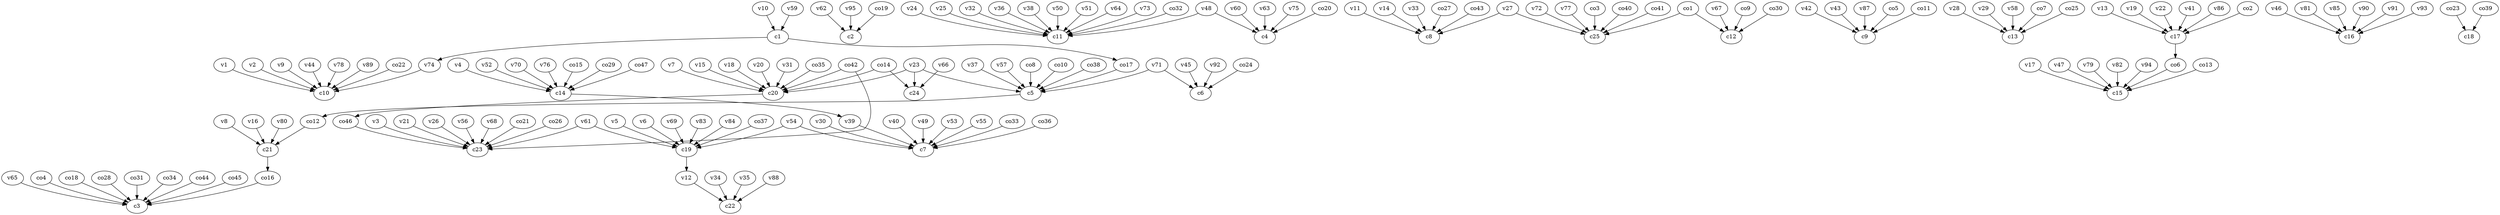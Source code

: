 strict digraph  {
c1;
c2;
c3;
c4;
c5;
c6;
c7;
c8;
c9;
c10;
c11;
c12;
c13;
c14;
c15;
c16;
c17;
c18;
c19;
c20;
c21;
c22;
c23;
c24;
c25;
v1;
v2;
v3;
v4;
v5;
v6;
v7;
v8;
v9;
v10;
v11;
v12;
v13;
v14;
v15;
v16;
v17;
v18;
v19;
v20;
v21;
v22;
v23;
v24;
v25;
v26;
v27;
v28;
v29;
v30;
v31;
v32;
v33;
v34;
v35;
v36;
v37;
v38;
v39;
v40;
v41;
v42;
v43;
v44;
v45;
v46;
v47;
v48;
v49;
v50;
v51;
v52;
v53;
v54;
v55;
v56;
v57;
v58;
v59;
v60;
v61;
v62;
v63;
v64;
v65;
v66;
v67;
v68;
v69;
v70;
v71;
v72;
v73;
v74;
v75;
v76;
v77;
v78;
v79;
v80;
v81;
v82;
v83;
v84;
v85;
v86;
v87;
v88;
v89;
v90;
v91;
v92;
v93;
v94;
v95;
co1;
co2;
co3;
co4;
co5;
co6;
co7;
co8;
co9;
co10;
co11;
co12;
co13;
co14;
co15;
co16;
co17;
co18;
co19;
co20;
co21;
co22;
co23;
co24;
co25;
co26;
co27;
co28;
co29;
co30;
co31;
co32;
co33;
co34;
co35;
co36;
co37;
co38;
co39;
co40;
co41;
co42;
co43;
co44;
co45;
co46;
co47;
c1 -> co17  [weight=1];
c1 -> v74  [weight=1];
c5 -> co12  [weight=1];
c14 -> v39  [weight=1];
c17 -> co6  [weight=1];
c19 -> v12  [weight=1];
c20 -> co46  [weight=1];
c21 -> co16  [weight=1];
v1 -> c10  [weight=1];
v2 -> c10  [weight=1];
v3 -> c23  [weight=1];
v4 -> c14  [weight=1];
v5 -> c19  [weight=1];
v6 -> c19  [weight=1];
v7 -> c20  [weight=1];
v8 -> c21  [weight=1];
v9 -> c10  [weight=1];
v10 -> c1  [weight=1];
v11 -> c8  [weight=1];
v12 -> c22  [weight=1];
v13 -> c17  [weight=1];
v14 -> c8  [weight=1];
v15 -> c20  [weight=1];
v16 -> c21  [weight=1];
v17 -> c15  [weight=1];
v18 -> c20  [weight=1];
v19 -> c17  [weight=1];
v20 -> c20  [weight=1];
v21 -> c23  [weight=1];
v22 -> c17  [weight=1];
v23 -> c20  [weight=1];
v23 -> c24  [weight=1];
v23 -> c5  [weight=1];
v24 -> c11  [weight=1];
v25 -> c11  [weight=1];
v26 -> c23  [weight=1];
v27 -> c8  [weight=1];
v27 -> c25  [weight=1];
v28 -> c13  [weight=1];
v29 -> c13  [weight=1];
v30 -> c7  [weight=1];
v31 -> c20  [weight=1];
v32 -> c11  [weight=1];
v33 -> c8  [weight=1];
v34 -> c22  [weight=1];
v35 -> c22  [weight=1];
v36 -> c11  [weight=1];
v37 -> c5  [weight=1];
v38 -> c11  [weight=1];
v39 -> c7  [weight=1];
v40 -> c7  [weight=1];
v41 -> c17  [weight=1];
v42 -> c9  [weight=1];
v43 -> c9  [weight=1];
v44 -> c10  [weight=1];
v45 -> c6  [weight=1];
v46 -> c16  [weight=1];
v47 -> c15  [weight=1];
v48 -> c11  [weight=1];
v48 -> c4  [weight=1];
v49 -> c7  [weight=1];
v50 -> c11  [weight=1];
v51 -> c11  [weight=1];
v52 -> c14  [weight=1];
v53 -> c7  [weight=1];
v54 -> c7  [weight=1];
v54 -> c19  [weight=1];
v55 -> c7  [weight=1];
v56 -> c23  [weight=1];
v57 -> c5  [weight=1];
v58 -> c13  [weight=1];
v59 -> c1  [weight=1];
v60 -> c4  [weight=1];
v61 -> c23  [weight=1];
v61 -> c19  [weight=1];
v62 -> c2  [weight=1];
v63 -> c4  [weight=1];
v64 -> c11  [weight=1];
v65 -> c3  [weight=1];
v66 -> c24  [weight=1];
v67 -> c12  [weight=1];
v68 -> c23  [weight=1];
v69 -> c19  [weight=1];
v70 -> c14  [weight=1];
v71 -> c5  [weight=1];
v71 -> c6  [weight=1];
v72 -> c25  [weight=1];
v73 -> c11  [weight=1];
v74 -> c10  [weight=1];
v75 -> c4  [weight=1];
v76 -> c14  [weight=1];
v77 -> c25  [weight=1];
v78 -> c10  [weight=1];
v79 -> c15  [weight=1];
v80 -> c21  [weight=1];
v81 -> c16  [weight=1];
v82 -> c15  [weight=1];
v83 -> c19  [weight=1];
v84 -> c19  [weight=1];
v85 -> c16  [weight=1];
v86 -> c17  [weight=1];
v87 -> c9  [weight=1];
v88 -> c22  [weight=1];
v89 -> c10  [weight=1];
v90 -> c16  [weight=1];
v91 -> c16  [weight=1];
v92 -> c6  [weight=1];
v93 -> c16  [weight=1];
v94 -> c15  [weight=1];
v95 -> c2  [weight=1];
co1 -> c12  [weight=1];
co1 -> c25  [weight=1];
co2 -> c17  [weight=1];
co3 -> c25  [weight=1];
co4 -> c3  [weight=1];
co5 -> c9  [weight=1];
co6 -> c15  [weight=1];
co7 -> c13  [weight=1];
co8 -> c5  [weight=1];
co9 -> c12  [weight=1];
co10 -> c5  [weight=1];
co11 -> c9  [weight=1];
co12 -> c21  [weight=1];
co13 -> c15  [weight=1];
co14 -> c24  [weight=1];
co14 -> c20  [weight=1];
co15 -> c14  [weight=1];
co16 -> c3  [weight=1];
co17 -> c5  [weight=1];
co18 -> c3  [weight=1];
co19 -> c2  [weight=1];
co20 -> c4  [weight=1];
co21 -> c23  [weight=1];
co22 -> c10  [weight=1];
co23 -> c18  [weight=1];
co24 -> c6  [weight=1];
co25 -> c13  [weight=1];
co26 -> c23  [weight=1];
co27 -> c8  [weight=1];
co28 -> c3  [weight=1];
co29 -> c14  [weight=1];
co30 -> c12  [weight=1];
co31 -> c3  [weight=1];
co32 -> c11  [weight=1];
co33 -> c7  [weight=1];
co34 -> c3  [weight=1];
co35 -> c20  [weight=1];
co36 -> c7  [weight=1];
co37 -> c19  [weight=1];
co38 -> c5  [weight=1];
co39 -> c18  [weight=1];
co40 -> c25  [weight=1];
co41 -> c25  [weight=1];
co42 -> c20  [weight=1];
co42 -> c23  [weight=1];
co43 -> c8  [weight=1];
co44 -> c3  [weight=1];
co45 -> c3  [weight=1];
co46 -> c23  [weight=1];
co47 -> c14  [weight=1];
}
